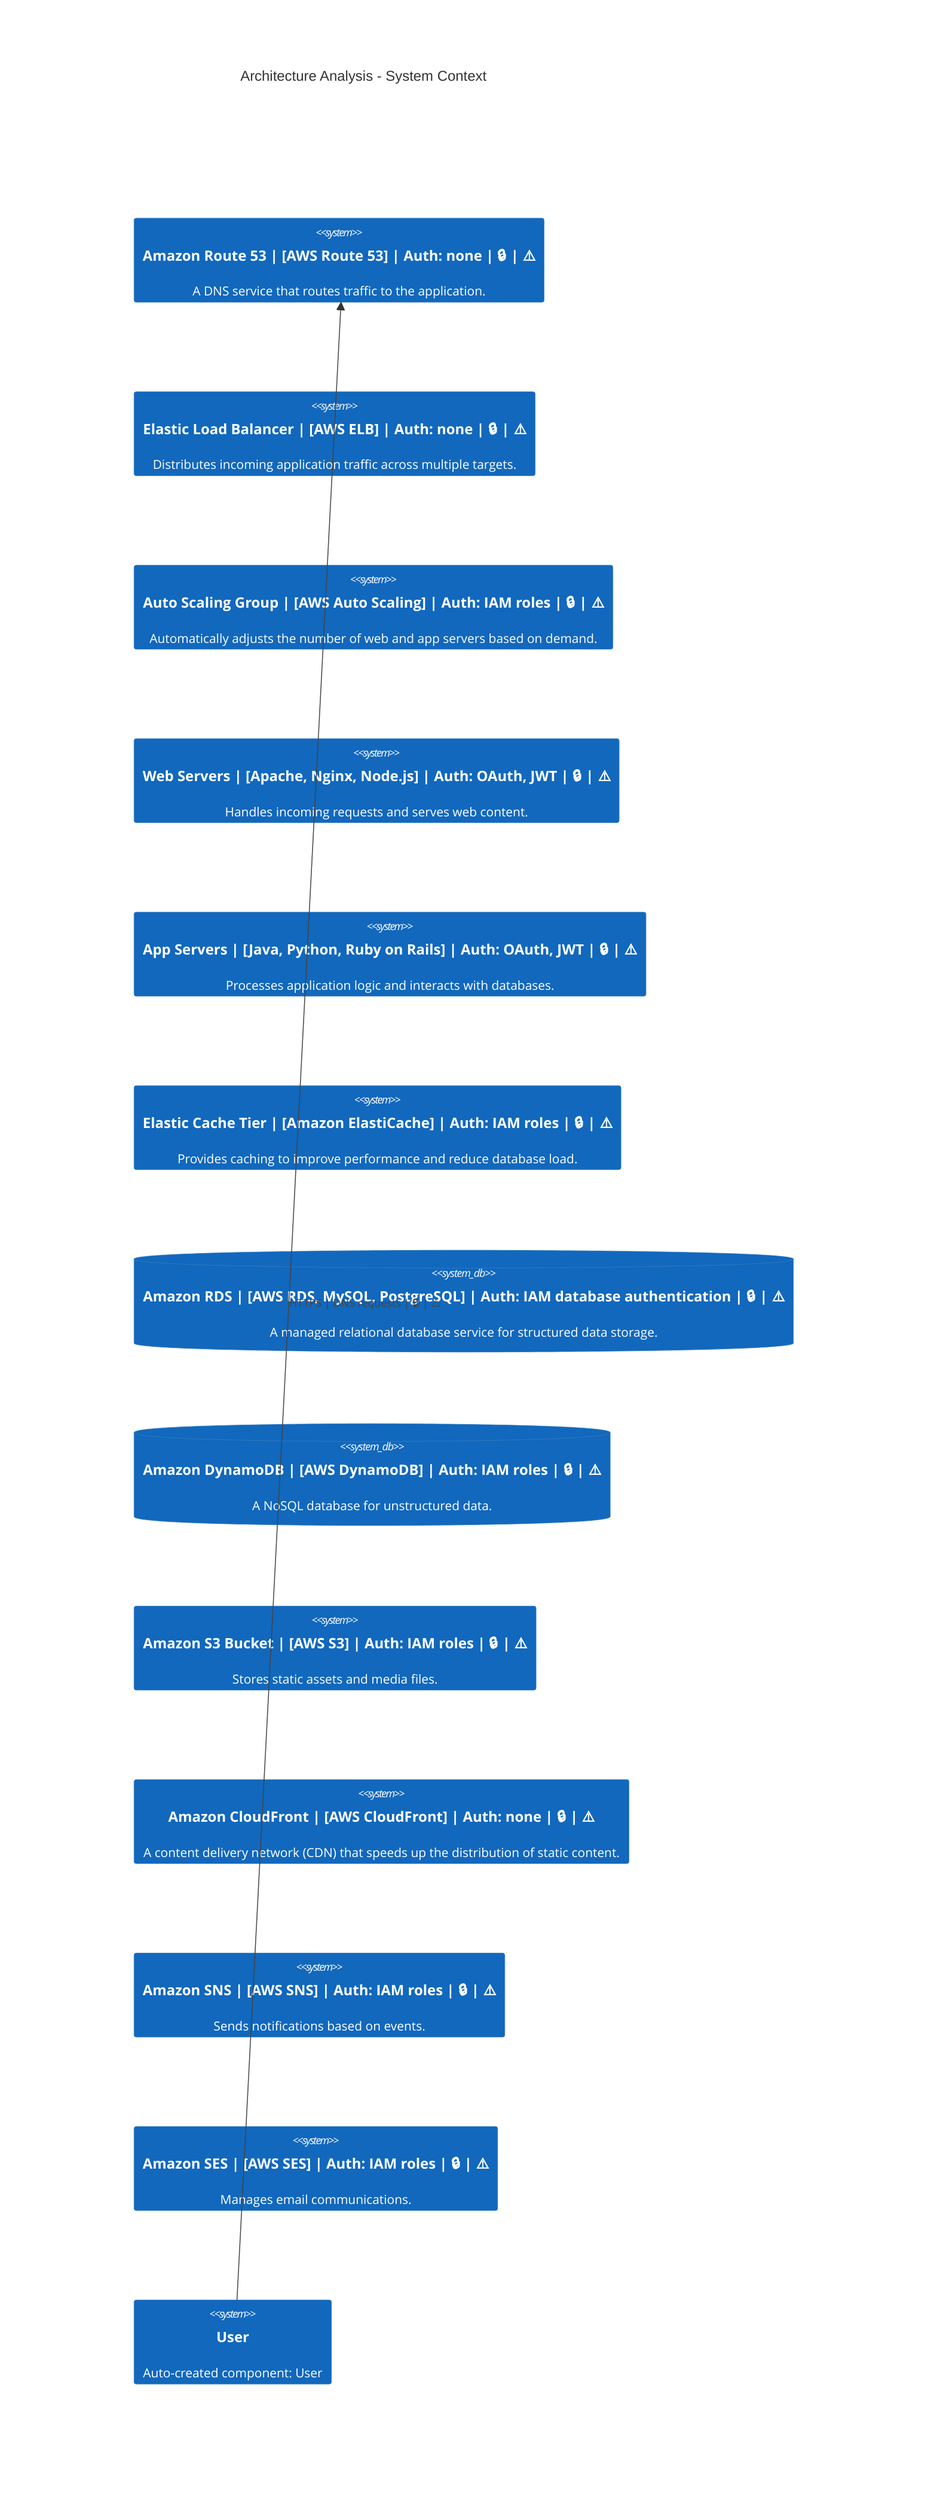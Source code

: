 C4Context
    title Architecture Analysis - System Context
    System(Amazon_Route_53, "Amazon Route 53 | [AWS Route 53] | Auth: none | 🔒 | ⚠️", "A DNS service that routes traffic to the application.")
    System(Elastic_Load_Balancer, "Elastic Load Balancer | [AWS ELB] | Auth: none | 🔒 | ⚠️", "Distributes incoming application traffic across multiple targets.")
    System(Auto_Scaling_Group, "Auto Scaling Group | [AWS Auto Scaling] | Auth: IAM roles | 🔒 | ⚠️", "Automatically adjusts the number of web and app servers based on demand.")
    System(Web_Servers, "Web Servers | [Apache, Nginx, Node.js] | Auth: OAuth, JWT | 🔒 | ⚠️", "Handles incoming requests and serves web content.")
    System(App_Servers, "App Servers | [Java, Python, Ruby on Rails] | Auth: OAuth, JWT | 🔒 | ⚠️", "Processes application logic and interacts with databases.")
    System(Elastic_Cache_Tier, "Elastic Cache Tier | [Amazon ElastiCache] | Auth: IAM roles | 🔒 | ⚠️", "Provides caching to improve performance and reduce database load.")
    SystemDb(Amazon_RDS, "Amazon RDS | [AWS RDS, MySQL, PostgreSQL] | Auth: IAM database authentication | 🔒 | ⚠️", "A managed relational database service for structured data storage.")
    SystemDb(Amazon_DynamoDB, "Amazon DynamoDB | [AWS DynamoDB] | Auth: IAM roles | 🔒 | ⚠️", "A NoSQL database for unstructured data.")
    System(Amazon_S3_Bucket, "Amazon S3 Bucket | [AWS S3] | Auth: IAM roles | 🔒 | ⚠️", "Stores static assets and media files.")
    System(Amazon_CloudFront, "Amazon CloudFront | [AWS CloudFront] | Auth: none | 🔒 | ⚠️", "A content delivery network (CDN) that speeds up the distribution of static content.")
    System(Amazon_SNS, "Amazon SNS | [AWS SNS] | Auth: IAM roles | 🔒 | ⚠️", "Sends notifications based on events.")
    System(Amazon_SES, "Amazon SES | [AWS SES] | Auth: IAM roles | 🔒 | ⚠️", "Manages email communications.")
    System(User, "User", "Auto-created component: User")

    Rel(User, Amazon_Route_53, "HTTPS | DNS requests | 🔒 | ⚠️")